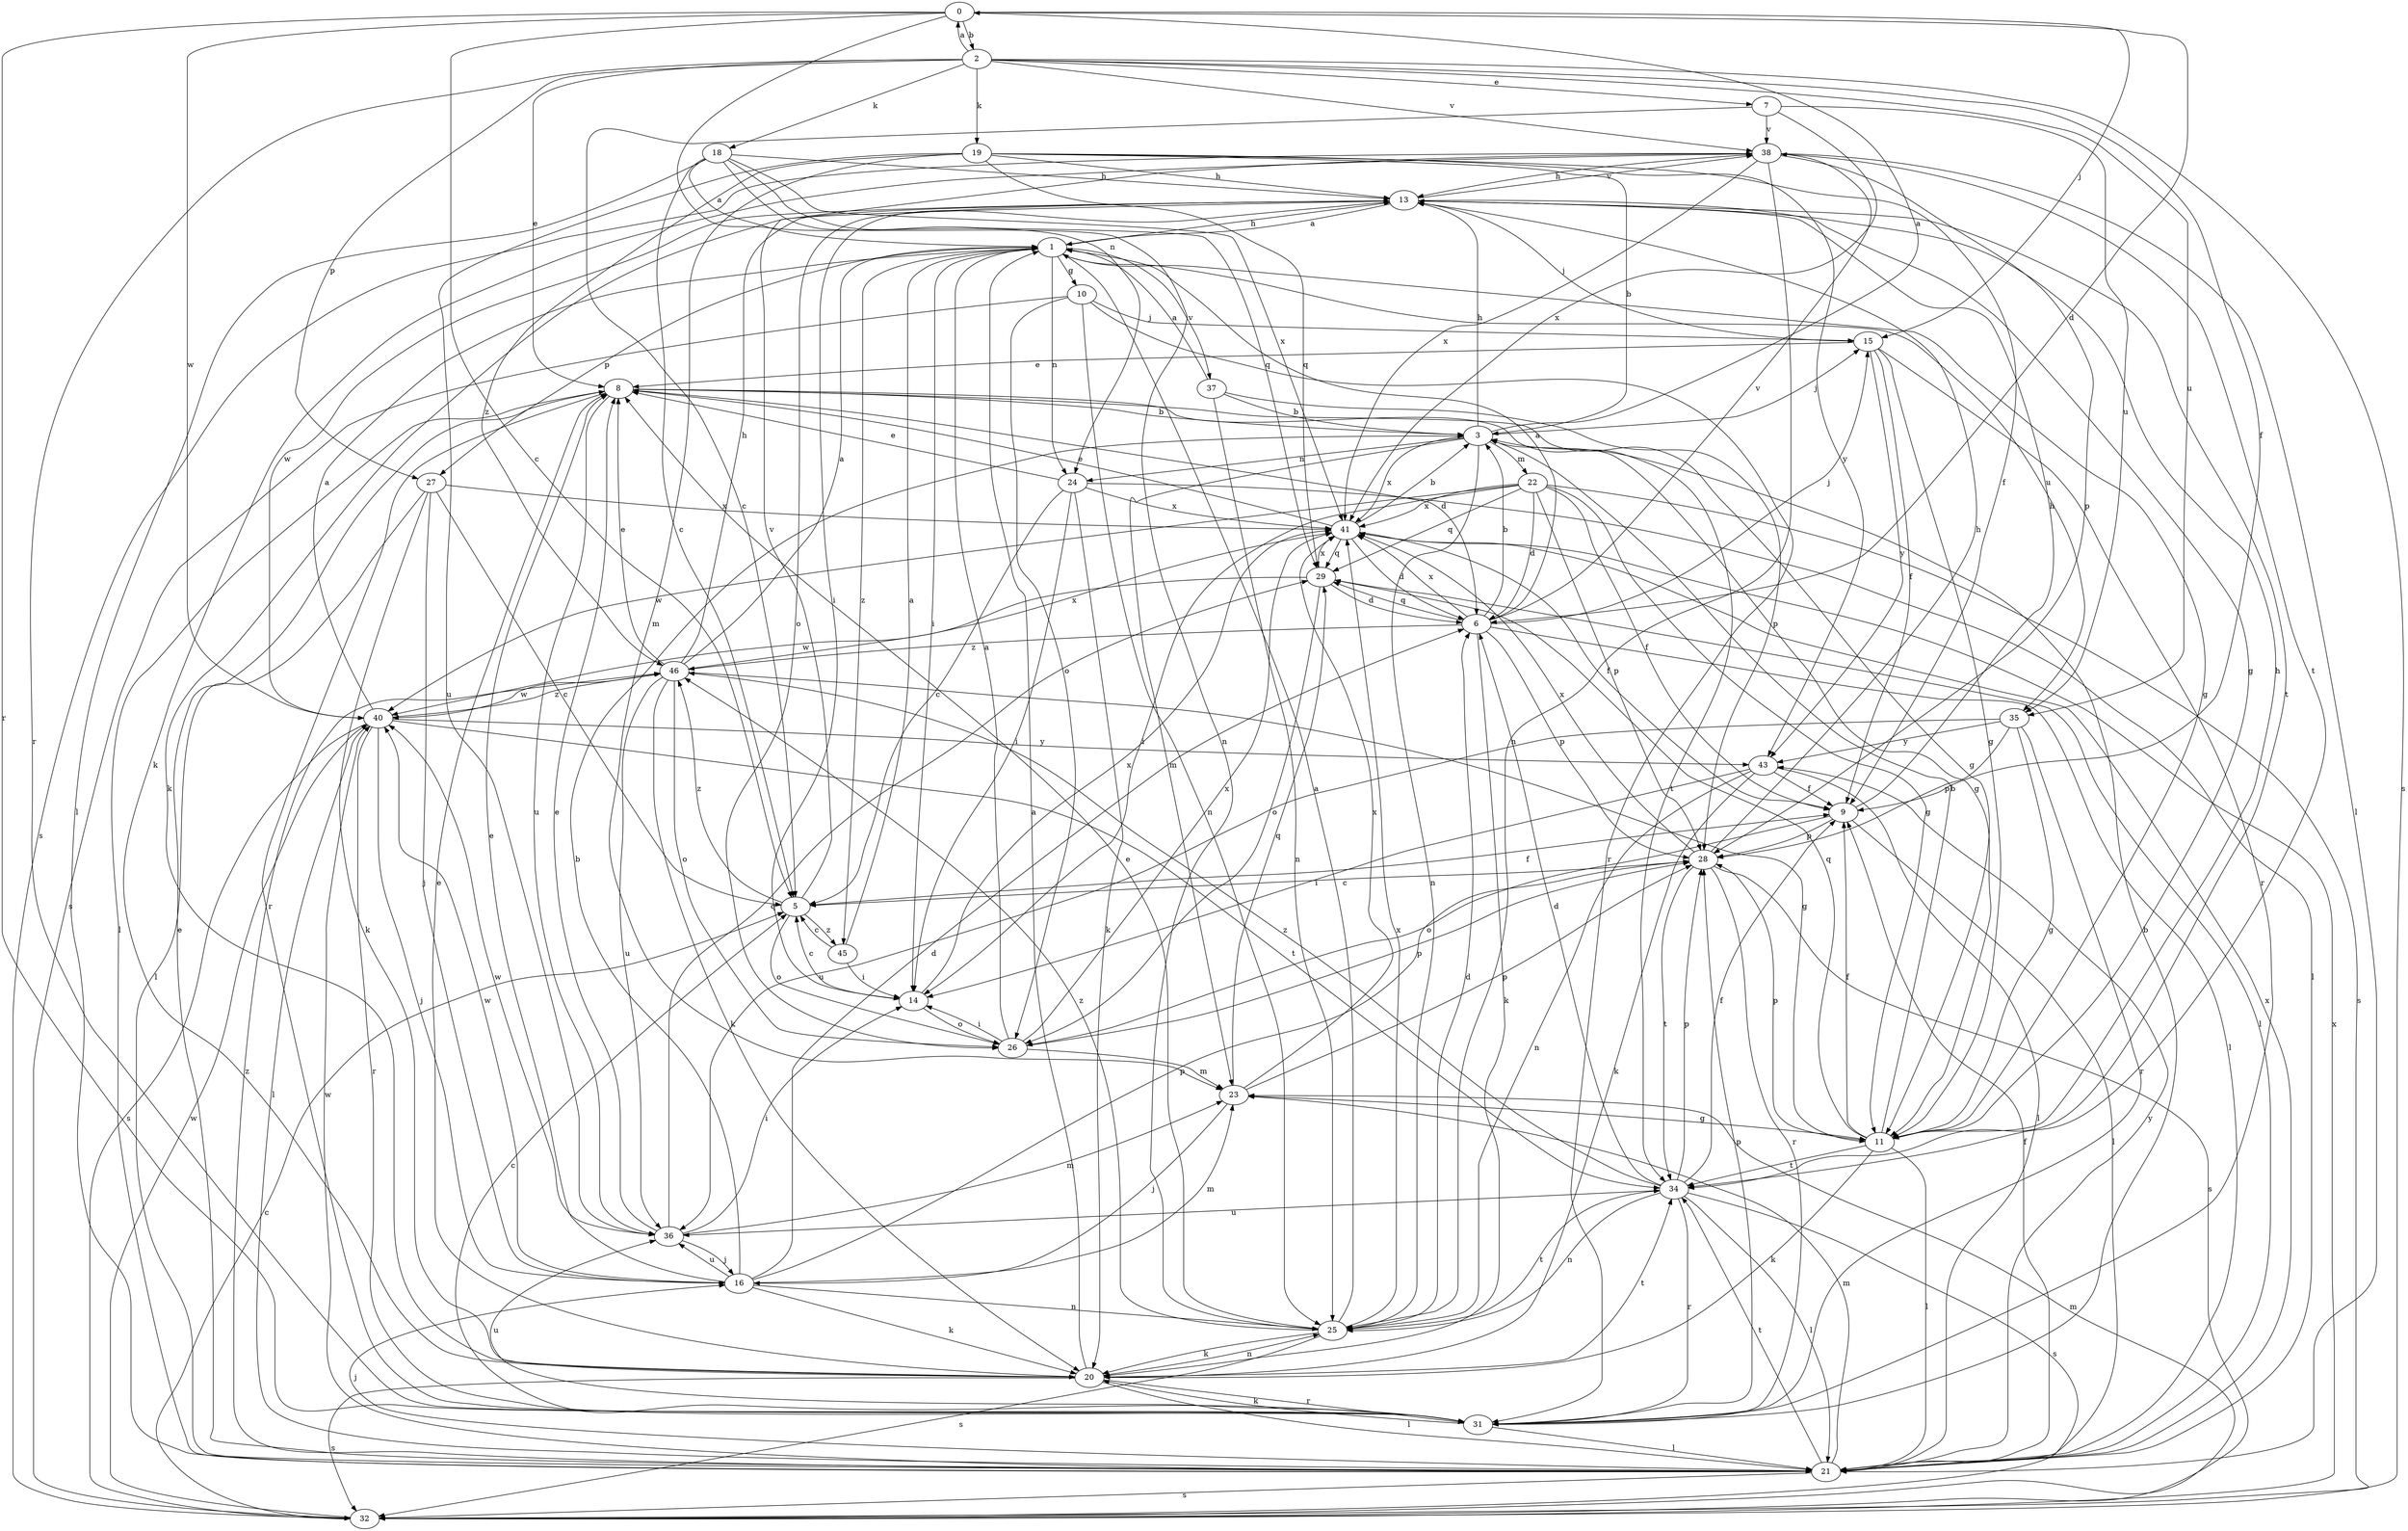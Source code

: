 strict digraph  {
0;
1;
2;
3;
5;
6;
7;
8;
9;
10;
11;
13;
14;
15;
16;
18;
19;
20;
21;
22;
23;
24;
25;
26;
27;
28;
29;
31;
32;
34;
35;
36;
37;
38;
40;
41;
43;
45;
46;
0 -> 2  [label=b];
0 -> 5  [label=c];
0 -> 6  [label=d];
0 -> 15  [label=j];
0 -> 24  [label=n];
0 -> 31  [label=r];
0 -> 40  [label=w];
1 -> 10  [label=g];
1 -> 11  [label=g];
1 -> 13  [label=h];
1 -> 14  [label=i];
1 -> 24  [label=n];
1 -> 27  [label=p];
1 -> 35  [label=u];
1 -> 37  [label=v];
1 -> 45  [label=z];
2 -> 0  [label=a];
2 -> 7  [label=e];
2 -> 8  [label=e];
2 -> 9  [label=f];
2 -> 18  [label=k];
2 -> 19  [label=k];
2 -> 27  [label=p];
2 -> 31  [label=r];
2 -> 32  [label=s];
2 -> 35  [label=u];
2 -> 38  [label=v];
3 -> 0  [label=a];
3 -> 11  [label=g];
3 -> 13  [label=h];
3 -> 15  [label=j];
3 -> 22  [label=m];
3 -> 23  [label=m];
3 -> 24  [label=n];
3 -> 25  [label=n];
3 -> 41  [label=x];
5 -> 9  [label=f];
5 -> 26  [label=o];
5 -> 38  [label=v];
5 -> 45  [label=z];
5 -> 46  [label=z];
6 -> 1  [label=a];
6 -> 3  [label=b];
6 -> 15  [label=j];
6 -> 20  [label=k];
6 -> 21  [label=l];
6 -> 28  [label=p];
6 -> 29  [label=q];
6 -> 38  [label=v];
6 -> 41  [label=x];
6 -> 46  [label=z];
7 -> 5  [label=c];
7 -> 35  [label=u];
7 -> 38  [label=v];
7 -> 41  [label=x];
8 -> 3  [label=b];
8 -> 6  [label=d];
8 -> 11  [label=g];
8 -> 21  [label=l];
8 -> 31  [label=r];
8 -> 34  [label=t];
8 -> 36  [label=u];
9 -> 13  [label=h];
9 -> 21  [label=l];
9 -> 26  [label=o];
9 -> 28  [label=p];
10 -> 15  [label=j];
10 -> 25  [label=n];
10 -> 26  [label=o];
10 -> 31  [label=r];
10 -> 32  [label=s];
11 -> 3  [label=b];
11 -> 9  [label=f];
11 -> 13  [label=h];
11 -> 20  [label=k];
11 -> 21  [label=l];
11 -> 28  [label=p];
11 -> 29  [label=q];
11 -> 34  [label=t];
13 -> 1  [label=a];
13 -> 11  [label=g];
13 -> 14  [label=i];
13 -> 15  [label=j];
13 -> 20  [label=k];
13 -> 26  [label=o];
13 -> 34  [label=t];
13 -> 38  [label=v];
13 -> 40  [label=w];
14 -> 5  [label=c];
14 -> 26  [label=o];
14 -> 41  [label=x];
15 -> 8  [label=e];
15 -> 9  [label=f];
15 -> 11  [label=g];
15 -> 31  [label=r];
15 -> 43  [label=y];
16 -> 3  [label=b];
16 -> 6  [label=d];
16 -> 8  [label=e];
16 -> 20  [label=k];
16 -> 23  [label=m];
16 -> 25  [label=n];
16 -> 28  [label=p];
16 -> 36  [label=u];
16 -> 40  [label=w];
18 -> 1  [label=a];
18 -> 5  [label=c];
18 -> 13  [label=h];
18 -> 21  [label=l];
18 -> 25  [label=n];
18 -> 29  [label=q];
18 -> 41  [label=x];
19 -> 3  [label=b];
19 -> 9  [label=f];
19 -> 13  [label=h];
19 -> 23  [label=m];
19 -> 29  [label=q];
19 -> 36  [label=u];
19 -> 43  [label=y];
19 -> 46  [label=z];
20 -> 1  [label=a];
20 -> 8  [label=e];
20 -> 21  [label=l];
20 -> 25  [label=n];
20 -> 31  [label=r];
20 -> 32  [label=s];
20 -> 34  [label=t];
21 -> 8  [label=e];
21 -> 9  [label=f];
21 -> 16  [label=j];
21 -> 23  [label=m];
21 -> 32  [label=s];
21 -> 34  [label=t];
21 -> 40  [label=w];
21 -> 41  [label=x];
21 -> 43  [label=y];
21 -> 46  [label=z];
22 -> 6  [label=d];
22 -> 9  [label=f];
22 -> 11  [label=g];
22 -> 14  [label=i];
22 -> 28  [label=p];
22 -> 29  [label=q];
22 -> 32  [label=s];
22 -> 40  [label=w];
22 -> 41  [label=x];
23 -> 11  [label=g];
23 -> 16  [label=j];
23 -> 28  [label=p];
23 -> 29  [label=q];
23 -> 41  [label=x];
24 -> 5  [label=c];
24 -> 8  [label=e];
24 -> 14  [label=i];
24 -> 20  [label=k];
24 -> 21  [label=l];
24 -> 41  [label=x];
25 -> 1  [label=a];
25 -> 6  [label=d];
25 -> 8  [label=e];
25 -> 20  [label=k];
25 -> 32  [label=s];
25 -> 34  [label=t];
25 -> 41  [label=x];
25 -> 46  [label=z];
26 -> 1  [label=a];
26 -> 14  [label=i];
26 -> 23  [label=m];
26 -> 28  [label=p];
26 -> 41  [label=x];
27 -> 5  [label=c];
27 -> 16  [label=j];
27 -> 20  [label=k];
27 -> 21  [label=l];
27 -> 41  [label=x];
28 -> 5  [label=c];
28 -> 13  [label=h];
28 -> 31  [label=r];
28 -> 32  [label=s];
28 -> 34  [label=t];
28 -> 41  [label=x];
29 -> 6  [label=d];
29 -> 21  [label=l];
29 -> 26  [label=o];
29 -> 40  [label=w];
29 -> 41  [label=x];
31 -> 3  [label=b];
31 -> 5  [label=c];
31 -> 20  [label=k];
31 -> 21  [label=l];
31 -> 28  [label=p];
31 -> 36  [label=u];
32 -> 5  [label=c];
32 -> 23  [label=m];
32 -> 40  [label=w];
32 -> 41  [label=x];
34 -> 6  [label=d];
34 -> 9  [label=f];
34 -> 21  [label=l];
34 -> 25  [label=n];
34 -> 28  [label=p];
34 -> 31  [label=r];
34 -> 32  [label=s];
34 -> 36  [label=u];
34 -> 46  [label=z];
35 -> 11  [label=g];
35 -> 28  [label=p];
35 -> 31  [label=r];
35 -> 36  [label=u];
35 -> 43  [label=y];
36 -> 8  [label=e];
36 -> 14  [label=i];
36 -> 16  [label=j];
36 -> 23  [label=m];
36 -> 29  [label=q];
36 -> 40  [label=w];
37 -> 1  [label=a];
37 -> 3  [label=b];
37 -> 25  [label=n];
37 -> 28  [label=p];
38 -> 13  [label=h];
38 -> 20  [label=k];
38 -> 21  [label=l];
38 -> 25  [label=n];
38 -> 28  [label=p];
38 -> 32  [label=s];
38 -> 34  [label=t];
38 -> 41  [label=x];
40 -> 1  [label=a];
40 -> 16  [label=j];
40 -> 21  [label=l];
40 -> 31  [label=r];
40 -> 32  [label=s];
40 -> 34  [label=t];
40 -> 43  [label=y];
40 -> 46  [label=z];
41 -> 3  [label=b];
41 -> 6  [label=d];
41 -> 8  [label=e];
41 -> 9  [label=f];
41 -> 29  [label=q];
43 -> 9  [label=f];
43 -> 14  [label=i];
43 -> 20  [label=k];
43 -> 21  [label=l];
43 -> 25  [label=n];
45 -> 1  [label=a];
45 -> 5  [label=c];
45 -> 14  [label=i];
46 -> 1  [label=a];
46 -> 8  [label=e];
46 -> 11  [label=g];
46 -> 13  [label=h];
46 -> 20  [label=k];
46 -> 26  [label=o];
46 -> 36  [label=u];
46 -> 40  [label=w];
46 -> 41  [label=x];
}
